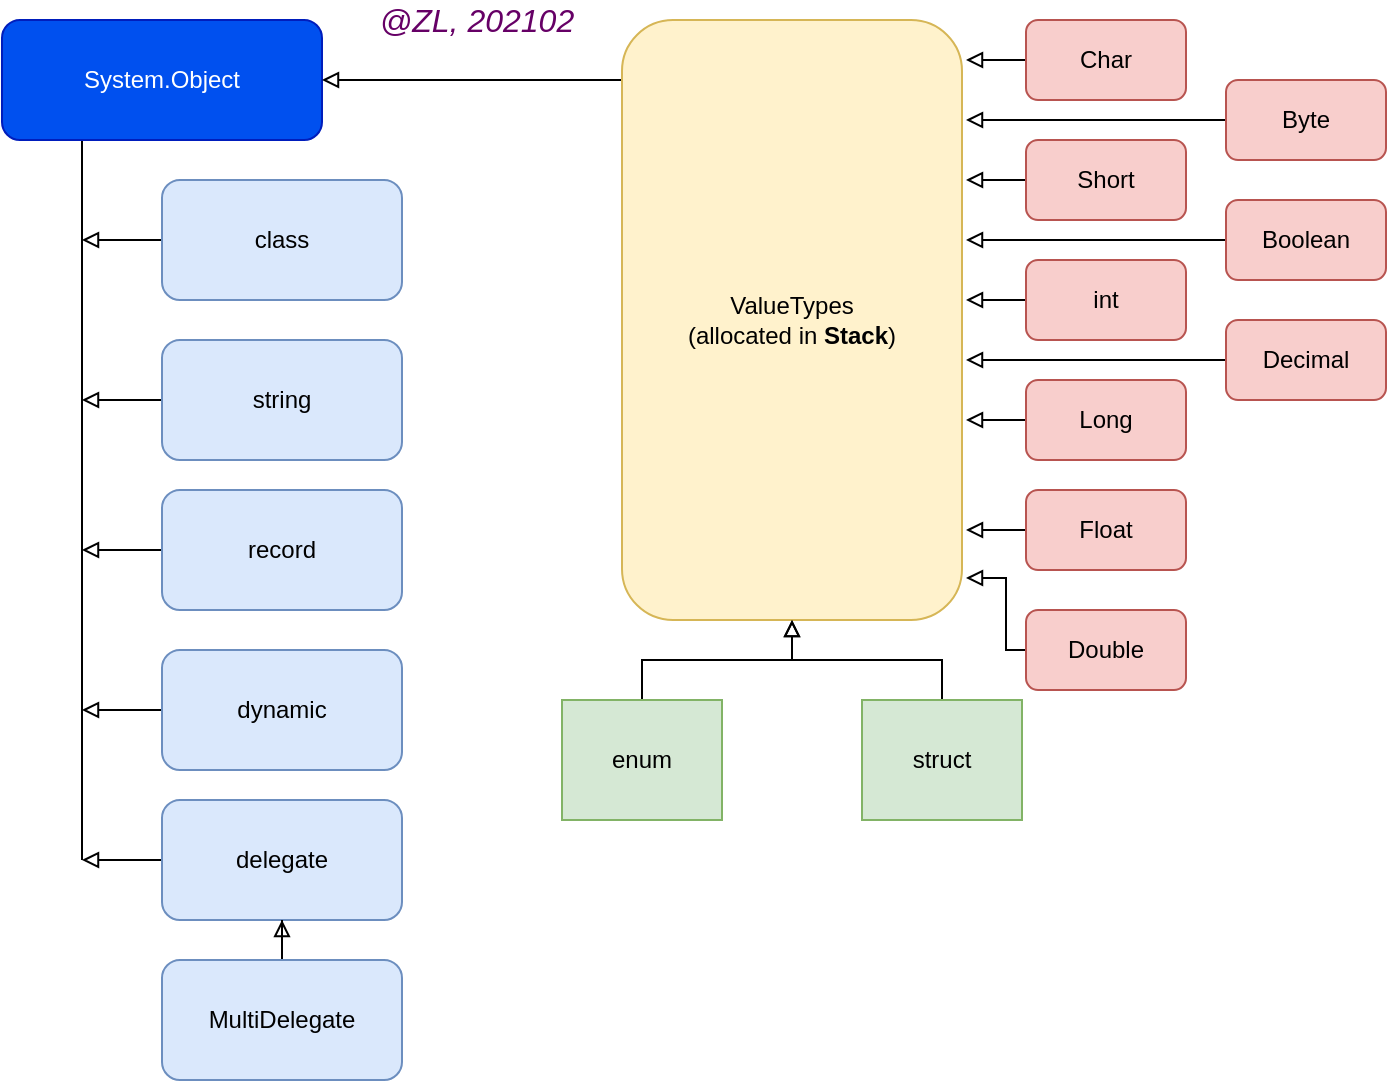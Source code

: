 <mxfile version="12.2.4" pages="1"><diagram id="eCxZZzuz4-tMVTgEz1yX" name="Page-1"><mxGraphModel dx="524" dy="446" grid="1" gridSize="10" guides="1" tooltips="1" connect="1" arrows="1" fold="1" page="1" pageScale="1" pageWidth="850" pageHeight="1100" math="0" shadow="0"><root><mxCell id="0"/><mxCell id="1" parent="0"/><mxCell id="15" style="edgeStyle=orthogonalEdgeStyle;rounded=0;orthogonalLoop=1;jettySize=auto;html=1;exitX=0.25;exitY=1;exitDx=0;exitDy=0;endArrow=none;endFill=0;" parent="1" source="2" edge="1"><mxGeometry relative="1" as="geometry"><mxPoint x="60" y="440" as="targetPoint"/></mxGeometry></mxCell><mxCell id="2" value="System.Object" style="rounded=1;whiteSpace=wrap;html=1;fillColor=#0050ef;strokeColor=#001DBC;fontColor=#ffffff;" parent="1" vertex="1"><mxGeometry x="20" y="20" width="160" height="60" as="geometry"/></mxCell><mxCell id="11" style="edgeStyle=orthogonalEdgeStyle;rounded=0;orthogonalLoop=1;jettySize=auto;html=1;entryX=1;entryY=0.5;entryDx=0;entryDy=0;endArrow=block;endFill=0;" parent="1" source="9" target="2" edge="1"><mxGeometry relative="1" as="geometry"><Array as="points"><mxPoint x="220" y="50"/><mxPoint x="220" y="50"/></Array></mxGeometry></mxCell><mxCell id="9" value="ValueTypes&lt;br&gt;(allocated in &lt;b&gt;Stack&lt;/b&gt;)" style="rounded=1;whiteSpace=wrap;html=1;fillColor=#fff2cc;strokeColor=#d6b656;" parent="1" vertex="1"><mxGeometry x="330" y="20" width="170" height="300" as="geometry"/></mxCell><mxCell id="17" style="edgeStyle=orthogonalEdgeStyle;rounded=0;orthogonalLoop=1;jettySize=auto;html=1;endArrow=block;endFill=0;" parent="1" source="3" edge="1"><mxGeometry relative="1" as="geometry"><mxPoint x="60" y="210" as="targetPoint"/></mxGeometry></mxCell><mxCell id="3" value="string" style="rounded=1;whiteSpace=wrap;html=1;fillColor=#dae8fc;strokeColor=#6c8ebf;" parent="1" vertex="1"><mxGeometry x="100" y="180" width="120" height="60" as="geometry"/></mxCell><mxCell id="18" style="edgeStyle=orthogonalEdgeStyle;rounded=0;orthogonalLoop=1;jettySize=auto;html=1;exitX=0;exitY=0.5;exitDx=0;exitDy=0;endArrow=block;endFill=0;" parent="1" source="4" edge="1"><mxGeometry relative="1" as="geometry"><mxPoint x="60" y="440" as="targetPoint"/></mxGeometry></mxCell><mxCell id="4" value="delegate" style="rounded=1;whiteSpace=wrap;html=1;fillColor=#dae8fc;strokeColor=#6c8ebf;" parent="1" vertex="1"><mxGeometry x="100" y="410" width="120" height="60" as="geometry"/></mxCell><mxCell id="12" style="edgeStyle=orthogonalEdgeStyle;rounded=0;orthogonalLoop=1;jettySize=auto;html=1;entryX=0.5;entryY=1;entryDx=0;entryDy=0;endArrow=block;endFill=0;" parent="1" source="7" target="4" edge="1"><mxGeometry relative="1" as="geometry"/></mxCell><mxCell id="7" value="MultiDelegate" style="rounded=1;whiteSpace=wrap;html=1;fillColor=#dae8fc;strokeColor=#6c8ebf;" parent="1" vertex="1"><mxGeometry x="100" y="490" width="120" height="60" as="geometry"/></mxCell><mxCell id="16" style="edgeStyle=orthogonalEdgeStyle;rounded=0;orthogonalLoop=1;jettySize=auto;html=1;exitX=0;exitY=0.5;exitDx=0;exitDy=0;endArrow=block;endFill=0;" parent="1" source="5" edge="1"><mxGeometry relative="1" as="geometry"><mxPoint x="60" y="130" as="targetPoint"/></mxGeometry></mxCell><mxCell id="5" value="class" style="rounded=1;whiteSpace=wrap;html=1;fillColor=#dae8fc;strokeColor=#6c8ebf;" parent="1" vertex="1"><mxGeometry x="100" y="100" width="120" height="60" as="geometry"/></mxCell><mxCell id="21" style="edgeStyle=orthogonalEdgeStyle;rounded=0;orthogonalLoop=1;jettySize=auto;html=1;endArrow=block;endFill=0;" parent="1" source="22" edge="1"><mxGeometry relative="1" as="geometry"><mxPoint x="60" y="365" as="targetPoint"/></mxGeometry></mxCell><mxCell id="22" value="dynamic" style="rounded=1;whiteSpace=wrap;html=1;fillColor=#dae8fc;strokeColor=#6c8ebf;" parent="1" vertex="1"><mxGeometry x="100" y="335" width="120" height="60" as="geometry"/></mxCell><mxCell id="23" style="edgeStyle=orthogonalEdgeStyle;rounded=0;orthogonalLoop=1;jettySize=auto;html=1;exitX=0;exitY=0.5;exitDx=0;exitDy=0;endArrow=block;endFill=0;" parent="1" source="24" edge="1"><mxGeometry relative="1" as="geometry"><mxPoint x="60" y="285" as="targetPoint"/></mxGeometry></mxCell><mxCell id="24" value="record" style="rounded=1;whiteSpace=wrap;html=1;fillColor=#dae8fc;strokeColor=#6c8ebf;" parent="1" vertex="1"><mxGeometry x="100" y="255" width="120" height="60" as="geometry"/></mxCell><mxCell id="26" style="edgeStyle=orthogonalEdgeStyle;rounded=0;orthogonalLoop=1;jettySize=auto;html=1;entryX=0.5;entryY=1;entryDx=0;entryDy=0;endArrow=block;endFill=0;" parent="1" source="25" target="9" edge="1"><mxGeometry relative="1" as="geometry"/></mxCell><mxCell id="25" value="enum" style="rounded=0;whiteSpace=wrap;html=1;fillColor=#d5e8d4;strokeColor=#82b366;" parent="1" vertex="1"><mxGeometry x="300" y="360" width="80" height="60" as="geometry"/></mxCell><mxCell id="29" style="edgeStyle=orthogonalEdgeStyle;rounded=0;orthogonalLoop=1;jettySize=auto;html=1;endArrow=block;endFill=0;" parent="1" source="28" target="9" edge="1"><mxGeometry relative="1" as="geometry"/></mxCell><mxCell id="28" value="struct" style="rounded=0;whiteSpace=wrap;html=1;fillColor=#d5e8d4;strokeColor=#82b366;" parent="1" vertex="1"><mxGeometry x="450" y="360" width="80" height="60" as="geometry"/></mxCell><mxCell id="39" style="edgeStyle=orthogonalEdgeStyle;rounded=0;orthogonalLoop=1;jettySize=auto;html=1;endArrow=block;endFill=0;" parent="1" source="30" edge="1"><mxGeometry relative="1" as="geometry"><mxPoint x="502" y="40" as="targetPoint"/></mxGeometry></mxCell><mxCell id="30" value="Char" style="rounded=1;whiteSpace=wrap;html=1;fillColor=#f8cecc;strokeColor=#b85450;" parent="1" vertex="1"><mxGeometry x="532" y="20" width="80" height="40" as="geometry"/></mxCell><mxCell id="41" style="edgeStyle=orthogonalEdgeStyle;rounded=0;orthogonalLoop=1;jettySize=auto;html=1;endArrow=block;endFill=0;" parent="1" source="31" edge="1"><mxGeometry relative="1" as="geometry"><mxPoint x="502" y="100" as="targetPoint"/></mxGeometry></mxCell><mxCell id="31" value="Short" style="rounded=1;whiteSpace=wrap;html=1;fillColor=#f8cecc;strokeColor=#b85450;" parent="1" vertex="1"><mxGeometry x="532" y="80" width="80" height="40" as="geometry"/></mxCell><mxCell id="44" style="edgeStyle=orthogonalEdgeStyle;rounded=0;orthogonalLoop=1;jettySize=auto;html=1;endArrow=block;endFill=0;" parent="1" source="32" edge="1"><mxGeometry relative="1" as="geometry"><mxPoint x="502" y="160" as="targetPoint"/></mxGeometry></mxCell><mxCell id="32" value="int" style="rounded=1;whiteSpace=wrap;html=1;fillColor=#f8cecc;strokeColor=#b85450;" parent="1" vertex="1"><mxGeometry x="532" y="140" width="80" height="40" as="geometry"/></mxCell><mxCell id="45" style="edgeStyle=orthogonalEdgeStyle;rounded=0;orthogonalLoop=1;jettySize=auto;html=1;endArrow=block;endFill=0;" parent="1" source="33" edge="1"><mxGeometry relative="1" as="geometry"><mxPoint x="502" y="220" as="targetPoint"/></mxGeometry></mxCell><mxCell id="33" value="Long" style="rounded=1;whiteSpace=wrap;html=1;fillColor=#f8cecc;strokeColor=#b85450;" parent="1" vertex="1"><mxGeometry x="532" y="200" width="80" height="40" as="geometry"/></mxCell><mxCell id="46" style="edgeStyle=orthogonalEdgeStyle;rounded=0;orthogonalLoop=1;jettySize=auto;html=1;endArrow=block;endFill=0;" parent="1" source="34" edge="1"><mxGeometry relative="1" as="geometry"><mxPoint x="502" y="275" as="targetPoint"/></mxGeometry></mxCell><mxCell id="34" value="Float" style="rounded=1;whiteSpace=wrap;html=1;fillColor=#f8cecc;strokeColor=#b85450;" parent="1" vertex="1"><mxGeometry x="532" y="255" width="80" height="40" as="geometry"/></mxCell><mxCell id="47" style="edgeStyle=orthogonalEdgeStyle;rounded=0;orthogonalLoop=1;jettySize=auto;html=1;endArrow=block;endFill=0;" parent="1" source="35" edge="1"><mxGeometry relative="1" as="geometry"><mxPoint x="502" y="299" as="targetPoint"/><Array as="points"><mxPoint x="522" y="335"/><mxPoint x="522" y="299"/></Array></mxGeometry></mxCell><mxCell id="35" value="Double" style="rounded=1;whiteSpace=wrap;html=1;fillColor=#f8cecc;strokeColor=#b85450;" parent="1" vertex="1"><mxGeometry x="532" y="315" width="80" height="40" as="geometry"/></mxCell><mxCell id="42" style="edgeStyle=orthogonalEdgeStyle;rounded=0;orthogonalLoop=1;jettySize=auto;html=1;exitX=0;exitY=0.5;exitDx=0;exitDy=0;endArrow=block;endFill=0;" parent="1" source="36" edge="1"><mxGeometry relative="1" as="geometry"><mxPoint x="502" y="70" as="targetPoint"/></mxGeometry></mxCell><mxCell id="36" value="Byte" style="rounded=1;whiteSpace=wrap;html=1;fillColor=#f8cecc;strokeColor=#b85450;" parent="1" vertex="1"><mxGeometry x="632" y="50" width="80" height="40" as="geometry"/></mxCell><mxCell id="43" style="edgeStyle=orthogonalEdgeStyle;rounded=0;orthogonalLoop=1;jettySize=auto;html=1;endArrow=block;endFill=0;" parent="1" source="37" edge="1"><mxGeometry relative="1" as="geometry"><mxPoint x="502" y="130" as="targetPoint"/></mxGeometry></mxCell><mxCell id="37" value="Boolean" style="rounded=1;whiteSpace=wrap;html=1;fillColor=#f8cecc;strokeColor=#b85450;" parent="1" vertex="1"><mxGeometry x="632" y="110" width="80" height="40" as="geometry"/></mxCell><mxCell id="48" style="edgeStyle=orthogonalEdgeStyle;rounded=0;orthogonalLoop=1;jettySize=auto;html=1;endArrow=block;endFill=0;" parent="1" source="38" edge="1"><mxGeometry relative="1" as="geometry"><mxPoint x="502" y="190" as="targetPoint"/></mxGeometry></mxCell><mxCell id="38" value="Decimal" style="rounded=1;whiteSpace=wrap;html=1;fillColor=#f8cecc;strokeColor=#b85450;" parent="1" vertex="1"><mxGeometry x="632" y="170" width="80" height="40" as="geometry"/></mxCell><mxCell id="49" value="@ZL, 202102" style="text;html=1;strokeColor=none;fillColor=none;align=center;verticalAlign=middle;whiteSpace=wrap;rounded=0;fontSize=16;fontStyle=2;fontColor=#660066;" parent="1" vertex="1"><mxGeometry x="200" y="10" width="115" height="20" as="geometry"/></mxCell></root></mxGraphModel></diagram></mxfile>